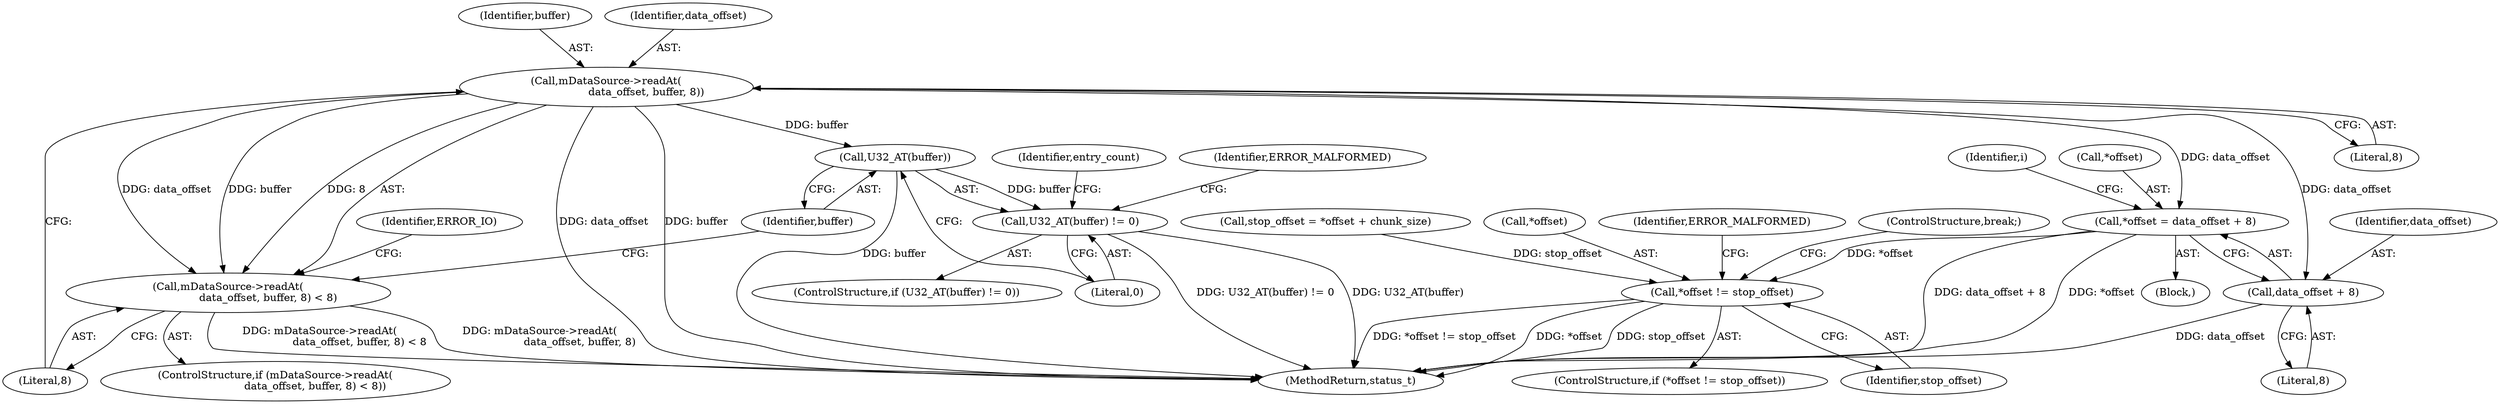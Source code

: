 digraph "0_Android_6fe85f7e15203e48df2cc3e8e1c4bc6ad49dc968@API" {
"1001388" [label="(Call,mDataSource->readAt(\n                        data_offset, buffer, 8))"];
"1001387" [label="(Call,mDataSource->readAt(\n                        data_offset, buffer, 8) < 8)"];
"1001398" [label="(Call,U32_AT(buffer))"];
"1001397" [label="(Call,U32_AT(buffer) != 0)"];
"1001449" [label="(Call,*offset = data_offset + 8)"];
"1001482" [label="(Call,*offset != stop_offset)"];
"1001452" [label="(Call,data_offset + 8)"];
"1001452" [label="(Call,data_offset + 8)"];
"1001390" [label="(Identifier,buffer)"];
"1001397" [label="(Call,U32_AT(buffer) != 0)"];
"1001395" [label="(Identifier,ERROR_IO)"];
"1001488" [label="(Identifier,ERROR_MALFORMED)"];
"1001367" [label="(Block,)"];
"1001489" [label="(ControlStructure,break;)"];
"1001389" [label="(Identifier,data_offset)"];
"1002931" [label="(MethodReturn,status_t)"];
"1001387" [label="(Call,mDataSource->readAt(\n                        data_offset, buffer, 8) < 8)"];
"1001386" [label="(ControlStructure,if (mDataSource->readAt(\n                        data_offset, buffer, 8) < 8))"];
"1001443" [label="(Call,stop_offset = *offset + chunk_size)"];
"1001399" [label="(Identifier,buffer)"];
"1001403" [label="(Identifier,ERROR_MALFORMED)"];
"1001400" [label="(Literal,0)"];
"1001481" [label="(ControlStructure,if (*offset != stop_offset))"];
"1001388" [label="(Call,mDataSource->readAt(\n                        data_offset, buffer, 8))"];
"1001485" [label="(Identifier,stop_offset)"];
"1001398" [label="(Call,U32_AT(buffer))"];
"1001392" [label="(Literal,8)"];
"1001406" [label="(Identifier,entry_count)"];
"1001482" [label="(Call,*offset != stop_offset)"];
"1001454" [label="(Literal,8)"];
"1001396" [label="(ControlStructure,if (U32_AT(buffer) != 0))"];
"1001458" [label="(Identifier,i)"];
"1001453" [label="(Identifier,data_offset)"];
"1001450" [label="(Call,*offset)"];
"1001391" [label="(Literal,8)"];
"1001483" [label="(Call,*offset)"];
"1001449" [label="(Call,*offset = data_offset + 8)"];
"1001388" -> "1001387"  [label="AST: "];
"1001388" -> "1001391"  [label="CFG: "];
"1001389" -> "1001388"  [label="AST: "];
"1001390" -> "1001388"  [label="AST: "];
"1001391" -> "1001388"  [label="AST: "];
"1001392" -> "1001388"  [label="CFG: "];
"1001388" -> "1002931"  [label="DDG: data_offset"];
"1001388" -> "1002931"  [label="DDG: buffer"];
"1001388" -> "1001387"  [label="DDG: data_offset"];
"1001388" -> "1001387"  [label="DDG: buffer"];
"1001388" -> "1001387"  [label="DDG: 8"];
"1001388" -> "1001398"  [label="DDG: buffer"];
"1001388" -> "1001449"  [label="DDG: data_offset"];
"1001388" -> "1001452"  [label="DDG: data_offset"];
"1001387" -> "1001386"  [label="AST: "];
"1001387" -> "1001392"  [label="CFG: "];
"1001392" -> "1001387"  [label="AST: "];
"1001395" -> "1001387"  [label="CFG: "];
"1001399" -> "1001387"  [label="CFG: "];
"1001387" -> "1002931"  [label="DDG: mDataSource->readAt(\n                        data_offset, buffer, 8) < 8"];
"1001387" -> "1002931"  [label="DDG: mDataSource->readAt(\n                        data_offset, buffer, 8)"];
"1001398" -> "1001397"  [label="AST: "];
"1001398" -> "1001399"  [label="CFG: "];
"1001399" -> "1001398"  [label="AST: "];
"1001400" -> "1001398"  [label="CFG: "];
"1001398" -> "1002931"  [label="DDG: buffer"];
"1001398" -> "1001397"  [label="DDG: buffer"];
"1001397" -> "1001396"  [label="AST: "];
"1001397" -> "1001400"  [label="CFG: "];
"1001400" -> "1001397"  [label="AST: "];
"1001403" -> "1001397"  [label="CFG: "];
"1001406" -> "1001397"  [label="CFG: "];
"1001397" -> "1002931"  [label="DDG: U32_AT(buffer) != 0"];
"1001397" -> "1002931"  [label="DDG: U32_AT(buffer)"];
"1001449" -> "1001367"  [label="AST: "];
"1001449" -> "1001452"  [label="CFG: "];
"1001450" -> "1001449"  [label="AST: "];
"1001452" -> "1001449"  [label="AST: "];
"1001458" -> "1001449"  [label="CFG: "];
"1001449" -> "1002931"  [label="DDG: data_offset + 8"];
"1001449" -> "1002931"  [label="DDG: *offset"];
"1001449" -> "1001482"  [label="DDG: *offset"];
"1001482" -> "1001481"  [label="AST: "];
"1001482" -> "1001485"  [label="CFG: "];
"1001483" -> "1001482"  [label="AST: "];
"1001485" -> "1001482"  [label="AST: "];
"1001488" -> "1001482"  [label="CFG: "];
"1001489" -> "1001482"  [label="CFG: "];
"1001482" -> "1002931"  [label="DDG: *offset"];
"1001482" -> "1002931"  [label="DDG: stop_offset"];
"1001482" -> "1002931"  [label="DDG: *offset != stop_offset"];
"1001443" -> "1001482"  [label="DDG: stop_offset"];
"1001452" -> "1001454"  [label="CFG: "];
"1001453" -> "1001452"  [label="AST: "];
"1001454" -> "1001452"  [label="AST: "];
"1001452" -> "1002931"  [label="DDG: data_offset"];
}
